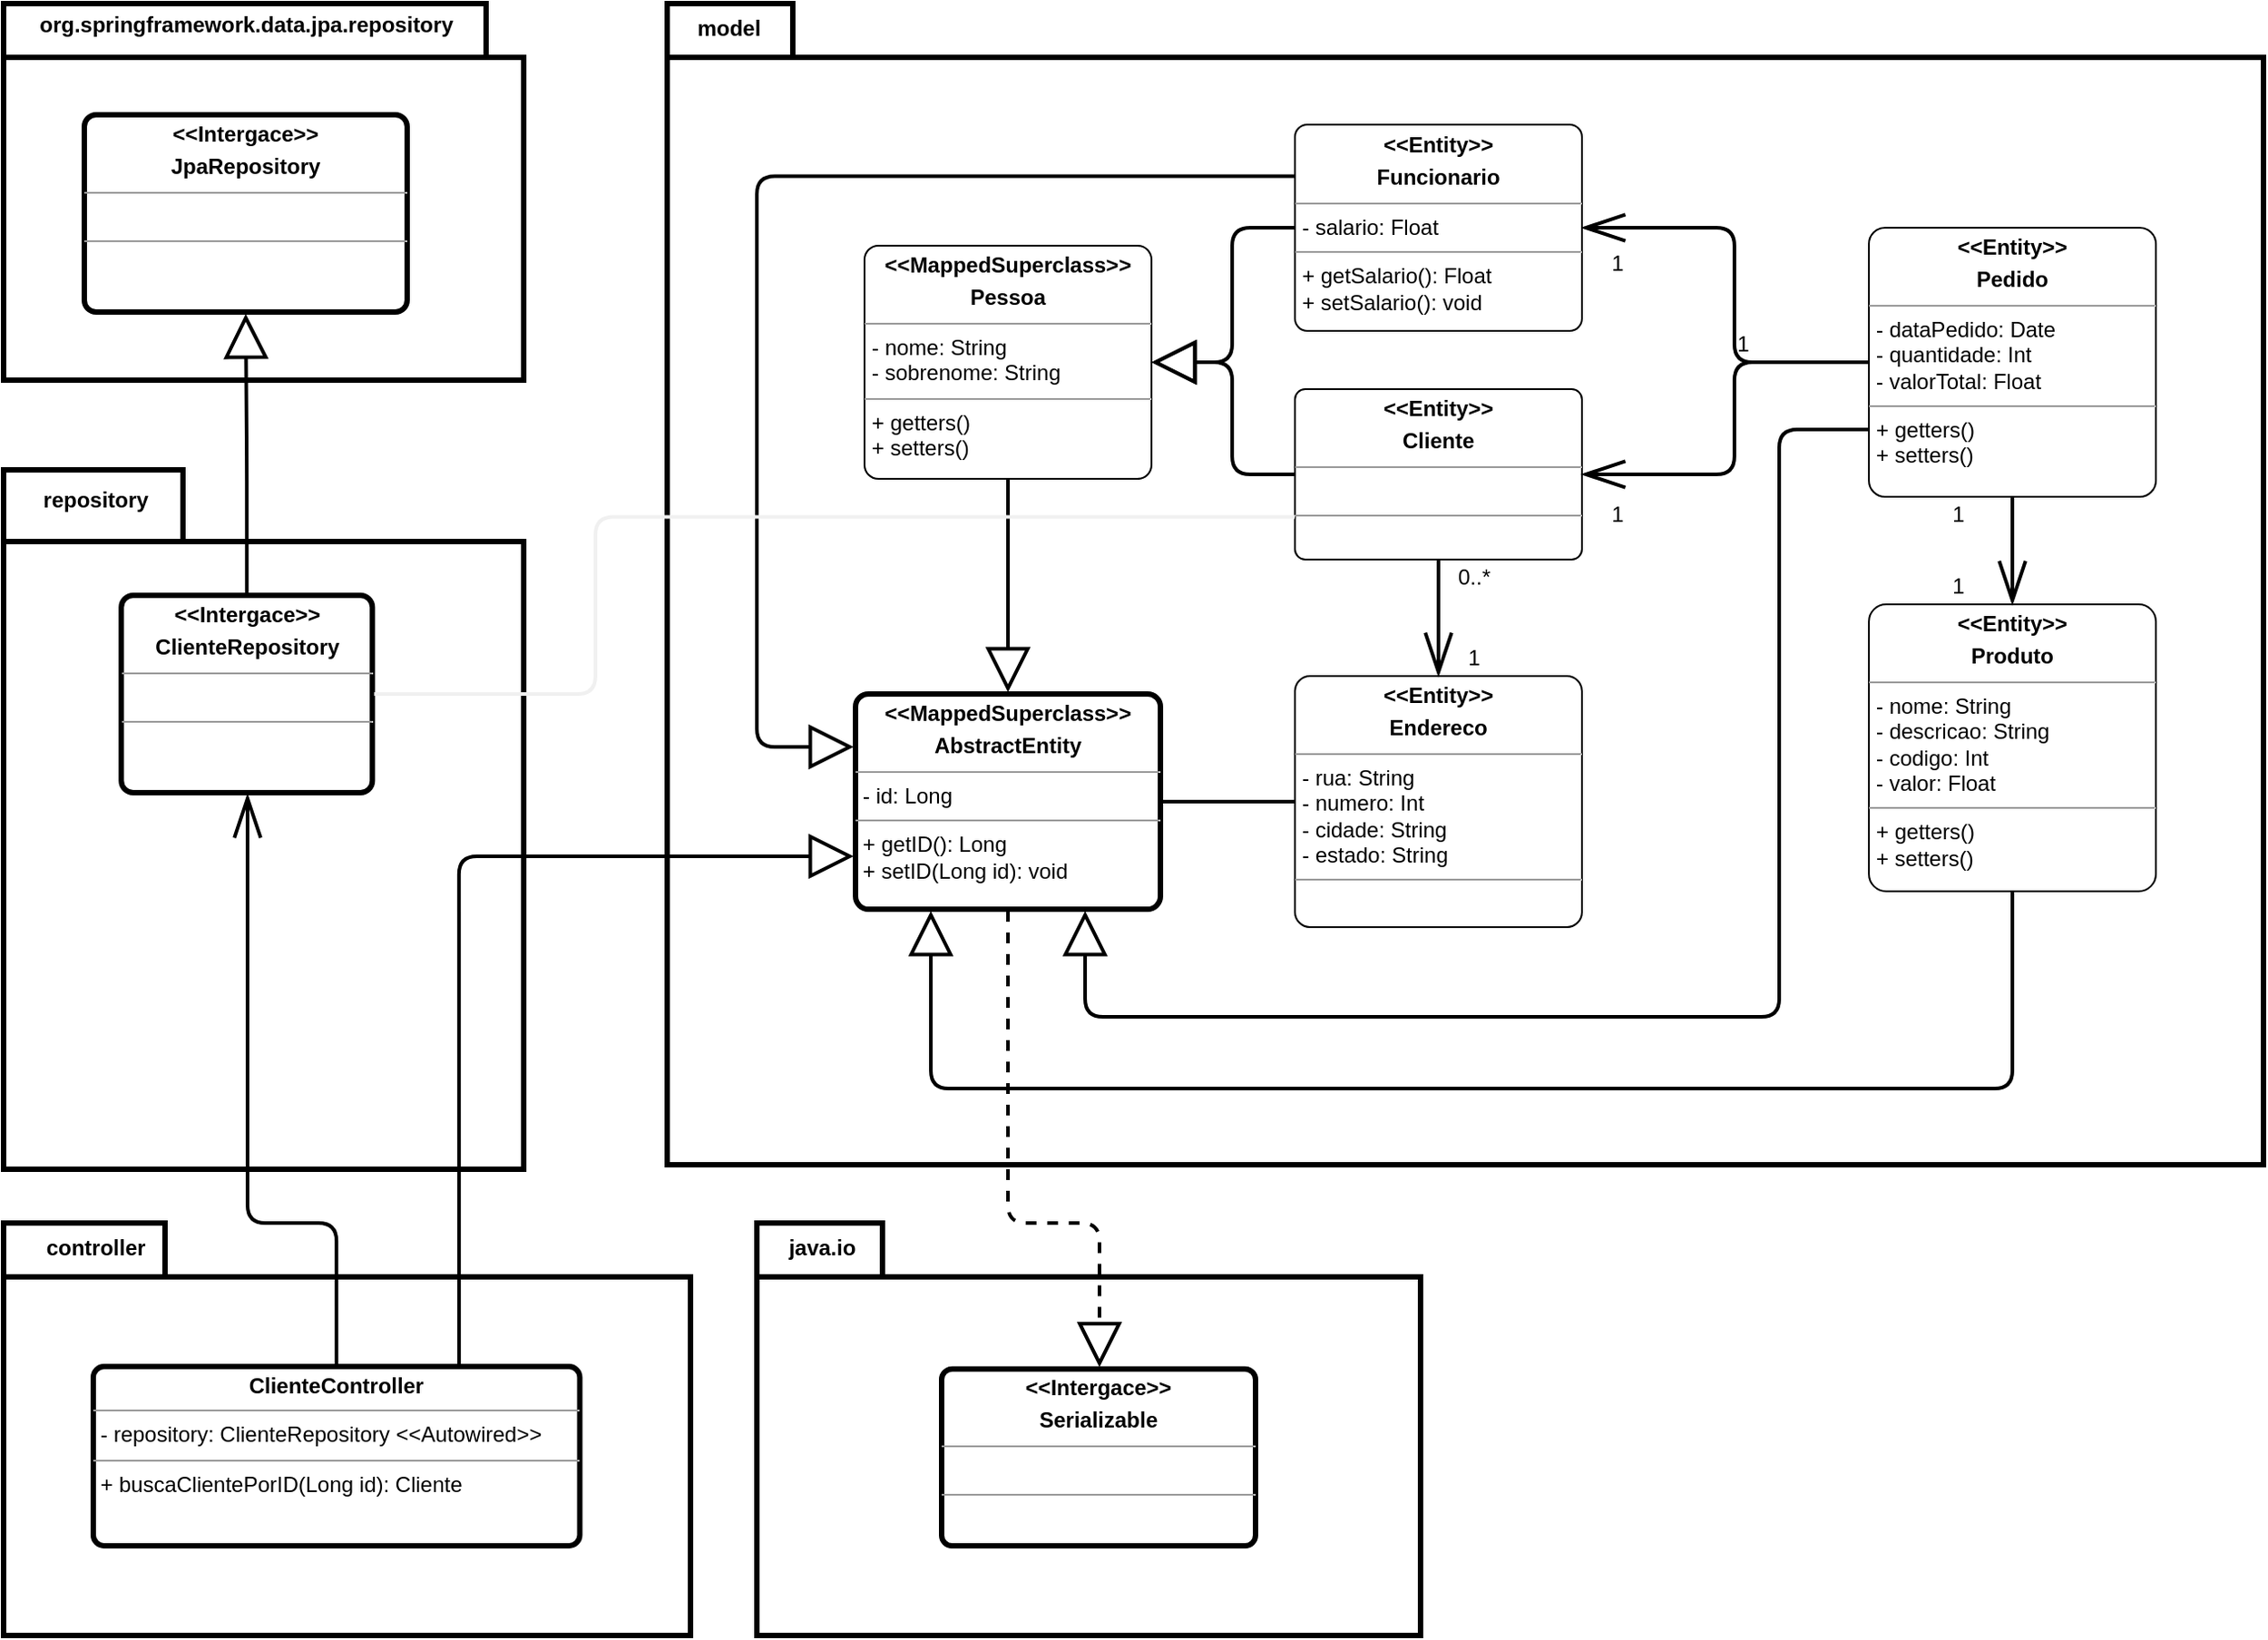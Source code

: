 <mxfile>
    <diagram id="D-WkR2lr7__JnRv7UiJI" name="Page-1">
        <mxGraphModel dx="1511" dy="1096" grid="1" gridSize="10" guides="1" tooltips="1" connect="1" arrows="1" fold="1" page="1" pageScale="1" pageWidth="1169" pageHeight="827" math="0" shadow="0">
            <root>
                <mxCell id="0"/>
                <mxCell id="1" parent="0"/>
                <mxCell id="113" value="model" style="shape=folder;fontStyle=1;spacingTop=10;tabWidth=70;tabHeight=30;tabPosition=left;html=1;strokeWidth=3;verticalAlign=middle;movableLabel=1;comic=0;backgroundOutline=0;container=1;moveCells=0;treeMoving=1;" vertex="1" parent="1">
                    <mxGeometry x="90" y="-780" width="890" height="647.5" as="geometry">
                        <mxPoint x="-411" y="-315" as="offset"/>
                    </mxGeometry>
                </mxCell>
                <mxCell id="164" value="&lt;p style=&quot;margin: 0px ; margin-top: 4px ; text-align: center&quot;&gt;&lt;b&gt;&amp;lt;&amp;lt;Entity&amp;gt;&amp;gt;&lt;/b&gt;&lt;/p&gt;&lt;p style=&quot;margin: 0px ; margin-top: 4px ; text-align: center&quot;&gt;&lt;b&gt;Cliente&lt;/b&gt;&lt;/p&gt;&lt;hr size=&quot;1&quot;&gt;&lt;p style=&quot;margin: 0px ; margin-left: 4px&quot;&gt;&lt;br&gt;&lt;/p&gt;&lt;hr size=&quot;1&quot;&gt;&lt;p style=&quot;margin: 0px ; margin-left: 4px&quot;&gt;&lt;br&gt;&lt;/p&gt;" style="verticalAlign=top;align=left;overflow=fill;fontSize=12;fontFamily=Helvetica;html=1;rounded=1;arcSize=6;" vertex="1" parent="113">
                    <mxGeometry x="350.0" y="215.0" width="160" height="95" as="geometry"/>
                </mxCell>
                <mxCell id="165" style="edgeStyle=orthogonalEdgeStyle;rounded=1;orthogonalLoop=1;jettySize=auto;html=1;exitX=0;exitY=0.5;exitDx=0;exitDy=0;entryX=0.733;entryY=0.5;entryDx=0;entryDy=0;entryPerimeter=0;endArrow=block;endFill=0;startSize=20;endSize=20;strokeWidth=2;" edge="1" source="166" target="188" parent="113">
                    <mxGeometry relative="1" as="geometry"/>
                </mxCell>
                <mxCell id="166" value="&lt;p style=&quot;margin: 0px ; margin-top: 4px ; text-align: center&quot;&gt;&lt;b&gt;&amp;lt;&amp;lt;Entity&amp;gt;&amp;gt;&lt;/b&gt;&lt;/p&gt;&lt;p style=&quot;margin: 0px ; margin-top: 4px ; text-align: center&quot;&gt;&lt;b&gt;Endereco&lt;/b&gt;&lt;/p&gt;&lt;hr size=&quot;1&quot;&gt;&lt;p style=&quot;margin: 0px ; margin-left: 4px&quot;&gt;- rua: String&lt;/p&gt;&lt;p style=&quot;margin: 0px ; margin-left: 4px&quot;&gt;- numero: Int&lt;/p&gt;&lt;p style=&quot;margin: 0px ; margin-left: 4px&quot;&gt;- cidade: String&lt;/p&gt;&lt;p style=&quot;margin: 0px ; margin-left: 4px&quot;&gt;- estado: String&lt;/p&gt;&lt;hr size=&quot;1&quot;&gt;&lt;p style=&quot;margin: 0px ; margin-left: 4px&quot;&gt;&lt;br&gt;&lt;/p&gt;" style="verticalAlign=top;align=left;overflow=fill;fontSize=12;fontFamily=Helvetica;html=1;rounded=1;arcSize=6;" vertex="1" parent="113">
                    <mxGeometry x="350.0" y="375.0" width="160" height="140" as="geometry"/>
                </mxCell>
                <mxCell id="167" style="edgeStyle=orthogonalEdgeStyle;rounded=1;jumpStyle=none;orthogonalLoop=1;jettySize=auto;html=1;endArrow=openThin;endFill=0;startSize=20;endSize=20;strokeWidth=2;" edge="1" source="164" target="166" parent="113">
                    <mxGeometry x="-960.0" y="-705" as="geometry"/>
                </mxCell>
                <mxCell id="168" value="1" style="text;html=1;strokeColor=none;fillColor=none;align=center;verticalAlign=middle;whiteSpace=wrap;rounded=0;" vertex="1" parent="113">
                    <mxGeometry x="430.0" y="355.0" width="40" height="20" as="geometry"/>
                </mxCell>
                <mxCell id="169" value="0..*" style="text;html=1;strokeColor=none;fillColor=none;align=center;verticalAlign=middle;whiteSpace=wrap;rounded=0;" vertex="1" parent="113">
                    <mxGeometry x="430.0" y="310.0" width="40" height="20" as="geometry"/>
                </mxCell>
                <mxCell id="170" style="edgeStyle=orthogonalEdgeStyle;rounded=1;orthogonalLoop=1;jettySize=auto;html=1;endArrow=block;endFill=0;startSize=20;endSize=20;strokeWidth=2;" edge="1" source="171" target="188" parent="113">
                    <mxGeometry relative="1" as="geometry"/>
                </mxCell>
                <mxCell id="171" value="&lt;p style=&quot;margin: 0px ; margin-top: 4px ; text-align: center&quot;&gt;&lt;b&gt;&amp;lt;&amp;lt;MappedSuperclass&amp;gt;&amp;gt;&lt;/b&gt;&lt;/p&gt;&lt;p style=&quot;margin: 0px ; margin-top: 4px ; text-align: center&quot;&gt;&lt;b&gt;Pessoa&lt;/b&gt;&lt;/p&gt;&lt;hr size=&quot;1&quot;&gt;&lt;p style=&quot;margin: 0px ; margin-left: 4px&quot;&gt;- nome: String&lt;/p&gt;&lt;p style=&quot;margin: 0px ; margin-left: 4px&quot;&gt;- sobrenome: String&lt;/p&gt;&lt;hr size=&quot;1&quot;&gt;&lt;p style=&quot;margin: 0px ; margin-left: 4px&quot;&gt;+ getters()&lt;/p&gt;&lt;p style=&quot;margin: 0px ; margin-left: 4px&quot;&gt;+ setters()&lt;br&gt;&lt;/p&gt;" style="verticalAlign=top;align=left;overflow=fill;fontSize=12;fontFamily=Helvetica;html=1;rounded=1;arcSize=6;" vertex="1" parent="113">
                    <mxGeometry x="110.0" y="135.0" width="160" height="130" as="geometry"/>
                </mxCell>
                <mxCell id="172" style="edgeStyle=orthogonalEdgeStyle;rounded=1;jumpStyle=none;orthogonalLoop=1;jettySize=auto;html=1;endArrow=block;endFill=0;startSize=20;endSize=20;strokeWidth=2;" edge="1" source="164" target="171" parent="113">
                    <mxGeometry x="-960.0" y="-705" as="geometry"/>
                </mxCell>
                <mxCell id="173" style="edgeStyle=orthogonalEdgeStyle;rounded=1;orthogonalLoop=1;jettySize=auto;html=1;exitX=0.5;exitY=1;exitDx=0;exitDy=0;entryX=0.25;entryY=1;entryDx=0;entryDy=0;endArrow=block;endFill=0;startSize=20;endSize=20;strokeWidth=2;" edge="1" source="174" target="188" parent="113">
                    <mxGeometry relative="1" as="geometry">
                        <Array as="points">
                            <mxPoint x="750.0" y="605.0"/>
                            <mxPoint x="147.0" y="605.0"/>
                        </Array>
                    </mxGeometry>
                </mxCell>
                <mxCell id="174" value="&lt;p style=&quot;margin: 0px ; margin-top: 4px ; text-align: center&quot;&gt;&lt;b&gt;&amp;lt;&amp;lt;Entity&amp;gt;&amp;gt;&lt;/b&gt;&lt;/p&gt;&lt;p style=&quot;margin: 0px ; margin-top: 4px ; text-align: center&quot;&gt;&lt;b&gt;Produto&lt;/b&gt;&lt;/p&gt;&lt;hr size=&quot;1&quot;&gt;&lt;p style=&quot;margin: 0px ; margin-left: 4px&quot;&gt;- nome: String&lt;/p&gt;&lt;p style=&quot;margin: 0px ; margin-left: 4px&quot;&gt;- descricao: String&lt;/p&gt;&lt;p style=&quot;margin: 0px ; margin-left: 4px&quot;&gt;- codigo: Int&lt;/p&gt;&lt;p style=&quot;margin: 0px ; margin-left: 4px&quot;&gt;- valor: Float&lt;/p&gt;&lt;hr size=&quot;1&quot;&gt;&lt;p style=&quot;margin: 0px ; margin-left: 4px&quot;&gt;+ getters()&lt;/p&gt;&lt;p style=&quot;margin: 0px ; margin-left: 4px&quot;&gt;+ setters()&lt;br&gt;&lt;/p&gt;" style="verticalAlign=top;align=left;overflow=fill;fontSize=12;fontFamily=Helvetica;html=1;rounded=1;arcSize=6;" vertex="1" parent="113">
                    <mxGeometry x="670.0" y="335.0" width="160" height="160" as="geometry"/>
                </mxCell>
                <mxCell id="175" style="edgeStyle=orthogonalEdgeStyle;rounded=1;jumpStyle=none;orthogonalLoop=1;jettySize=auto;html=1;endArrow=openThin;endFill=0;startSize=20;endSize=20;strokeWidth=2;" edge="1" source="179" target="164" parent="113">
                    <mxGeometry x="-960.0" y="-705" as="geometry"/>
                </mxCell>
                <mxCell id="176" style="edgeStyle=orthogonalEdgeStyle;rounded=1;jumpStyle=none;orthogonalLoop=1;jettySize=auto;html=1;endArrow=openThin;endFill=0;startSize=20;endSize=20;strokeWidth=2;" edge="1" source="179" target="174" parent="113">
                    <mxGeometry x="-960.0" y="-705" as="geometry"/>
                </mxCell>
                <mxCell id="177" style="edgeStyle=orthogonalEdgeStyle;rounded=1;orthogonalLoop=1;jettySize=auto;html=1;entryX=1;entryY=0.5;entryDx=0;entryDy=0;endArrow=openThin;endFill=0;startSize=20;endSize=20;strokeWidth=2;" edge="1" source="179" target="187" parent="113">
                    <mxGeometry relative="1" as="geometry"/>
                </mxCell>
                <mxCell id="178" style="edgeStyle=orthogonalEdgeStyle;rounded=1;orthogonalLoop=1;jettySize=auto;html=1;exitX=0;exitY=0.75;exitDx=0;exitDy=0;entryX=0.75;entryY=1;entryDx=0;entryDy=0;endArrow=block;endFill=0;startSize=20;endSize=20;strokeWidth=2;" edge="1" source="179" target="188" parent="113">
                    <mxGeometry relative="1" as="geometry">
                        <Array as="points">
                            <mxPoint x="620.0" y="238.0"/>
                            <mxPoint x="620.0" y="565.0"/>
                            <mxPoint x="233.0" y="565.0"/>
                        </Array>
                    </mxGeometry>
                </mxCell>
                <mxCell id="179" value="&lt;p style=&quot;margin: 0px ; margin-top: 4px ; text-align: center&quot;&gt;&lt;b&gt;&amp;lt;&amp;lt;Entity&amp;gt;&amp;gt;&lt;/b&gt;&lt;/p&gt;&lt;p style=&quot;margin: 0px ; margin-top: 4px ; text-align: center&quot;&gt;&lt;b&gt;Pedido&lt;/b&gt;&lt;/p&gt;&lt;hr size=&quot;1&quot;&gt;&lt;p style=&quot;margin: 0px ; margin-left: 4px&quot;&gt;- dataPedido: Date&lt;/p&gt;&lt;p style=&quot;margin: 0px ; margin-left: 4px&quot;&gt;- quantidade: Int&lt;/p&gt;&lt;p style=&quot;margin: 0px ; margin-left: 4px&quot;&gt;- valorTotal: Float&lt;/p&gt;&lt;hr size=&quot;1&quot;&gt;&lt;p style=&quot;margin: 0px ; margin-left: 4px&quot;&gt;+ getters()&lt;/p&gt;&lt;p style=&quot;margin: 0px ; margin-left: 4px&quot;&gt;+ setters()&lt;br&gt;&lt;/p&gt;" style="verticalAlign=top;align=left;overflow=fill;fontSize=12;fontFamily=Helvetica;html=1;rounded=1;arcSize=6;" vertex="1" parent="113">
                    <mxGeometry x="670.0" y="125.0" width="160" height="150" as="geometry"/>
                </mxCell>
                <mxCell id="180" value="1" style="text;html=1;strokeColor=none;fillColor=none;align=center;verticalAlign=middle;whiteSpace=wrap;rounded=0;" vertex="1" parent="113">
                    <mxGeometry x="510.0" y="275.0" width="40" height="20" as="geometry"/>
                </mxCell>
                <mxCell id="181" value="1" style="text;html=1;strokeColor=none;fillColor=none;align=center;verticalAlign=middle;whiteSpace=wrap;rounded=0;fontStyle=0" vertex="1" parent="113">
                    <mxGeometry x="700.0" y="315.0" width="40" height="20" as="geometry"/>
                </mxCell>
                <mxCell id="182" value="1" style="text;html=1;strokeColor=none;fillColor=none;align=center;verticalAlign=middle;whiteSpace=wrap;rounded=0;" vertex="1" parent="113">
                    <mxGeometry x="700.0" y="275.0" width="40" height="20" as="geometry"/>
                </mxCell>
                <mxCell id="183" value="1" style="text;html=1;strokeColor=none;fillColor=none;align=center;verticalAlign=middle;whiteSpace=wrap;rounded=0;" vertex="1" parent="113">
                    <mxGeometry x="580.0" y="180.0" width="40" height="20" as="geometry"/>
                </mxCell>
                <mxCell id="184" value="1" style="text;html=1;strokeColor=none;fillColor=none;align=center;verticalAlign=middle;whiteSpace=wrap;rounded=0;" vertex="1" parent="113">
                    <mxGeometry x="510.0" y="135.0" width="40" height="20" as="geometry"/>
                </mxCell>
                <mxCell id="185" style="edgeStyle=orthogonalEdgeStyle;rounded=1;orthogonalLoop=1;jettySize=auto;html=1;entryX=1;entryY=0.5;entryDx=0;entryDy=0;strokeWidth=2;endArrow=block;endFill=0;endSize=20;startSize=20;" edge="1" source="187" target="171" parent="113">
                    <mxGeometry relative="1" as="geometry"/>
                </mxCell>
                <mxCell id="186" style="edgeStyle=orthogonalEdgeStyle;rounded=1;orthogonalLoop=1;jettySize=auto;html=1;exitX=0;exitY=0.25;exitDx=0;exitDy=0;entryX=0;entryY=0.25;entryDx=0;entryDy=0;endArrow=block;endFill=0;startSize=20;endSize=20;strokeWidth=2;" edge="1" source="187" target="188" parent="113">
                    <mxGeometry relative="1" as="geometry">
                        <Array as="points">
                            <mxPoint x="50" y="96"/>
                            <mxPoint x="50" y="415"/>
                        </Array>
                    </mxGeometry>
                </mxCell>
                <mxCell id="187" value="&lt;p style=&quot;margin: 0px ; margin-top: 4px ; text-align: center&quot;&gt;&lt;b&gt;&amp;lt;&amp;lt;Entity&amp;gt;&amp;gt;&lt;/b&gt;&lt;/p&gt;&lt;p style=&quot;margin: 0px ; margin-top: 4px ; text-align: center&quot;&gt;&lt;b&gt;Funcionario&lt;/b&gt;&lt;/p&gt;&lt;hr size=&quot;1&quot;&gt;&lt;p style=&quot;margin: 0px ; margin-left: 4px&quot;&gt;- salario: Float&lt;/p&gt;&lt;hr size=&quot;1&quot;&gt;&lt;p style=&quot;margin: 0px ; margin-left: 4px&quot;&gt;+ getSalario(): Float&lt;/p&gt;&lt;p style=&quot;margin: 0px ; margin-left: 4px&quot;&gt;+ setSalario(): void&lt;/p&gt;" style="verticalAlign=top;align=left;overflow=fill;fontSize=12;fontFamily=Helvetica;html=1;rounded=1;arcSize=6;" vertex="1" parent="113">
                    <mxGeometry x="350.0" y="67.5" width="160" height="115" as="geometry"/>
                </mxCell>
                <mxCell id="188" value="&lt;p style=&quot;margin: 0px ; margin-top: 4px ; text-align: center&quot;&gt;&lt;b&gt;&amp;lt;&amp;lt;MappedSuperclass&amp;gt;&amp;gt;&lt;/b&gt;&lt;/p&gt;&lt;p style=&quot;margin: 0px ; margin-top: 4px ; text-align: center&quot;&gt;&lt;b&gt;AbstractEntity&lt;/b&gt;&lt;/p&gt;&lt;hr size=&quot;1&quot;&gt;&lt;p style=&quot;margin: 0px ; margin-left: 4px&quot;&gt;- id: Long&lt;br&gt;&lt;/p&gt;&lt;hr size=&quot;1&quot;&gt;&lt;p style=&quot;margin: 0px ; margin-left: 4px&quot;&gt;+ getID(): Long&lt;/p&gt;&lt;p style=&quot;margin: 0px ; margin-left: 4px&quot;&gt;+ setID(Long id): void&lt;br&gt;&lt;/p&gt;" style="verticalAlign=middle;align=left;overflow=fill;fontSize=12;fontFamily=Helvetica;html=1;rounded=1;arcSize=6;perimeterSpacing=1;strokeWidth=3;autosize=1;spacing=10;" vertex="1" parent="113">
                    <mxGeometry x="105.0" y="385.0" width="170" height="120" as="geometry"/>
                </mxCell>
                <mxCell id="190" value="java.io" style="shape=folder;fontStyle=1;spacingTop=10;tabWidth=70;tabHeight=30;tabPosition=left;html=1;comic=0;strokeWidth=3;verticalAlign=middle;movableLabel=1;container=1;dropTarget=1;treeMoving=1;moveCells=1;" vertex="1" parent="1">
                    <mxGeometry x="140" y="-100" width="370" height="230" as="geometry">
                        <mxPoint x="-149" y="-106" as="offset"/>
                    </mxGeometry>
                </mxCell>
                <mxCell id="196" value="&lt;p style=&quot;margin: 0px ; margin-top: 4px ; text-align: center&quot;&gt;&lt;b&gt;&amp;lt;&amp;lt;Intergace&amp;gt;&amp;gt;&lt;/b&gt;&lt;/p&gt;&lt;p style=&quot;margin: 0px ; margin-top: 4px ; text-align: center&quot;&gt;&lt;b&gt;Serializable&lt;/b&gt;&lt;/p&gt;&lt;hr size=&quot;1&quot;&gt;&lt;p style=&quot;margin: 0px ; margin-left: 4px&quot;&gt;&lt;br&gt;&lt;/p&gt;&lt;hr size=&quot;1&quot;&gt;&lt;p style=&quot;margin: 0px ; margin-left: 4px&quot;&gt;&lt;br&gt;&lt;/p&gt;" style="verticalAlign=middle;align=left;overflow=fill;fontSize=12;fontFamily=Helvetica;html=1;rounded=1;arcSize=6;perimeterSpacing=1;strokeWidth=3;autosize=1;spacing=10;" vertex="1" parent="190">
                    <mxGeometry x="103" y="81.36" width="175" height="98.64" as="geometry"/>
                </mxCell>
                <mxCell id="191" value="repository" style="shape=folder;fontStyle=1;spacingTop=10;tabWidth=100;tabHeight=40;tabPosition=left;html=1;comic=0;strokeWidth=3;verticalAlign=middle;movableLabel=1;container=1;dropTarget=1;treeFolding=1;treeMoving=1;" vertex="1" parent="1">
                    <mxGeometry x="-280" y="-520" width="290" height="390" as="geometry">
                        <mxPoint x="-94" y="-183" as="offset"/>
                    </mxGeometry>
                </mxCell>
                <mxCell id="199" value="&lt;p style=&quot;margin: 0px ; margin-top: 4px ; text-align: center&quot;&gt;&lt;b&gt;&amp;lt;&amp;lt;Intergace&amp;gt;&amp;gt;&lt;/b&gt;&lt;/p&gt;&lt;p style=&quot;margin: 0px ; margin-top: 4px ; text-align: center&quot;&gt;&lt;b&gt;ClienteRepository&lt;/b&gt;&lt;/p&gt;&lt;hr size=&quot;1&quot;&gt;&lt;p style=&quot;margin: 0px ; margin-left: 4px&quot;&gt;&lt;br&gt;&lt;/p&gt;&lt;hr size=&quot;1&quot;&gt;&lt;p style=&quot;margin: 0px ; margin-left: 4px&quot;&gt;&lt;br&gt;&lt;/p&gt;" style="verticalAlign=middle;align=left;overflow=fill;fontSize=12;fontFamily=Helvetica;html=1;rounded=1;arcSize=6;perimeterSpacing=1;strokeWidth=3;autosize=1;spacing=10;" vertex="1" parent="191">
                    <mxGeometry x="65.63" y="70.0" width="140" height="110" as="geometry"/>
                </mxCell>
                <mxCell id="192" value="controller" style="shape=folder;fontStyle=1;spacingTop=10;tabWidth=90;tabHeight=30;tabPosition=left;html=1;comic=0;strokeWidth=3;verticalAlign=middle;movableLabel=1;dropTarget=1;container=1;treeFolding=1;treeMoving=1;resizeWidth=1;resizeHeight=1;" vertex="1" parent="1">
                    <mxGeometry x="-280" y="-100" width="383" height="230" as="geometry">
                        <mxPoint x="-141" y="-106" as="offset"/>
                    </mxGeometry>
                </mxCell>
                <mxCell id="200" value="&lt;p style=&quot;margin: 0px ; margin-top: 4px ; text-align: center&quot;&gt;&lt;b&gt;ClienteController&lt;/b&gt;&lt;/p&gt;&lt;hr size=&quot;1&quot;&gt;&lt;p style=&quot;margin: 0px ; margin-left: 4px&quot;&gt;- repository: ClienteRepository &amp;lt;&amp;lt;Autowired&amp;gt;&amp;gt;&lt;/p&gt;&lt;hr size=&quot;1&quot;&gt;&lt;p style=&quot;margin: 0px ; margin-left: 4px&quot;&gt;+ buscaClientePorID(Long id): Cliente&lt;/p&gt;" style="verticalAlign=middle;align=left;overflow=fill;fontSize=12;fontFamily=Helvetica;html=1;rounded=1;arcSize=6;perimeterSpacing=1;strokeWidth=3;autosize=1;spacing=10;" vertex="1" parent="192">
                    <mxGeometry x="50" y="80" width="271.25" height="100" as="geometry"/>
                </mxCell>
                <mxCell id="193" value="org.springframework.data.jpa.repository" style="shape=folder;fontStyle=1;spacingTop=10;tabWidth=270;tabHeight=30;tabPosition=left;html=1;comic=0;strokeWidth=3;verticalAlign=middle;movableLabel=1;dropTarget=1;collapsible=1;container=1;treeMoving=1;treeFolding=1;" vertex="1" parent="1">
                    <mxGeometry x="-280" y="-780" width="290" height="210" as="geometry">
                        <mxPoint x="-10" y="-98" as="offset"/>
                    </mxGeometry>
                </mxCell>
                <mxCell id="198" value="&lt;p style=&quot;margin: 0px ; margin-top: 4px ; text-align: center&quot;&gt;&lt;b&gt;&amp;lt;&amp;lt;Intergace&amp;gt;&amp;gt;&lt;/b&gt;&lt;/p&gt;&lt;p style=&quot;margin: 0px ; margin-top: 4px ; text-align: center&quot;&gt;&lt;b&gt;JpaRepository&lt;/b&gt;&lt;/p&gt;&lt;hr size=&quot;1&quot;&gt;&lt;p style=&quot;margin: 0px ; margin-left: 4px&quot;&gt;&lt;br&gt;&lt;/p&gt;&lt;hr size=&quot;1&quot;&gt;&lt;p style=&quot;margin: 0px ; margin-left: 4px&quot;&gt;&lt;br&gt;&lt;/p&gt;" style="verticalAlign=middle;align=left;overflow=fill;fontSize=12;fontFamily=Helvetica;html=1;rounded=1;arcSize=6;perimeterSpacing=1;strokeWidth=3;autosize=1;spacing=10;" vertex="1" parent="193">
                    <mxGeometry x="45" y="62" width="180" height="110" as="geometry"/>
                </mxCell>
                <mxCell id="197" style="edgeStyle=orthogonalEdgeStyle;rounded=1;orthogonalLoop=1;jettySize=auto;html=1;endArrow=block;endFill=0;startSize=20;endSize=20;strokeWidth=2;dashed=1;" edge="1" parent="1" source="188" target="196">
                    <mxGeometry relative="1" as="geometry">
                        <Array as="points">
                            <mxPoint x="280" y="-100"/>
                            <mxPoint x="331" y="-100"/>
                        </Array>
                    </mxGeometry>
                </mxCell>
                <mxCell id="202" style="edgeStyle=orthogonalEdgeStyle;rounded=1;orthogonalLoop=1;jettySize=auto;html=1;exitX=0.5;exitY=0;exitDx=0;exitDy=0;endArrow=openThin;endFill=0;startSize=20;endSize=20;strokeWidth=2;" edge="1" parent="1" source="200" target="199">
                    <mxGeometry relative="1" as="geometry">
                        <Array as="points">
                            <mxPoint x="-94" y="-100"/>
                            <mxPoint x="-144" y="-100"/>
                        </Array>
                    </mxGeometry>
                </mxCell>
                <mxCell id="203" style="edgeStyle=orthogonalEdgeStyle;rounded=1;orthogonalLoop=1;jettySize=auto;html=1;exitX=0.5;exitY=0;exitDx=0;exitDy=0;endArrow=block;endFill=0;startSize=20;endSize=20;strokeWidth=2;" edge="1" parent="1" source="199" target="198">
                    <mxGeometry relative="1" as="geometry"/>
                </mxCell>
                <mxCell id="204" style="edgeStyle=orthogonalEdgeStyle;rounded=1;orthogonalLoop=1;jettySize=auto;html=1;exitX=0.75;exitY=0;exitDx=0;exitDy=0;entryX=0;entryY=0.75;entryDx=0;entryDy=0;endArrow=block;endFill=0;startSize=20;endSize=20;strokeWidth=2;" edge="1" parent="1" source="200" target="188">
                    <mxGeometry relative="1" as="geometry"/>
                </mxCell>
                <mxCell id="205" style="edgeStyle=orthogonalEdgeStyle;rounded=1;orthogonalLoop=1;jettySize=auto;html=1;exitX=0;exitY=0.75;exitDx=0;exitDy=0;entryX=1;entryY=0.5;entryDx=0;entryDy=0;endArrow=none;endFill=0;startSize=20;endSize=20;strokeColor=#f0f0f0;strokeWidth=2;" edge="1" parent="1" source="164" target="199">
                    <mxGeometry relative="1" as="geometry">
                        <Array as="points">
                            <mxPoint x="50" y="-494"/>
                            <mxPoint x="50" y="-395"/>
                        </Array>
                    </mxGeometry>
                </mxCell>
            </root>
        </mxGraphModel>
    </diagram>
</mxfile>